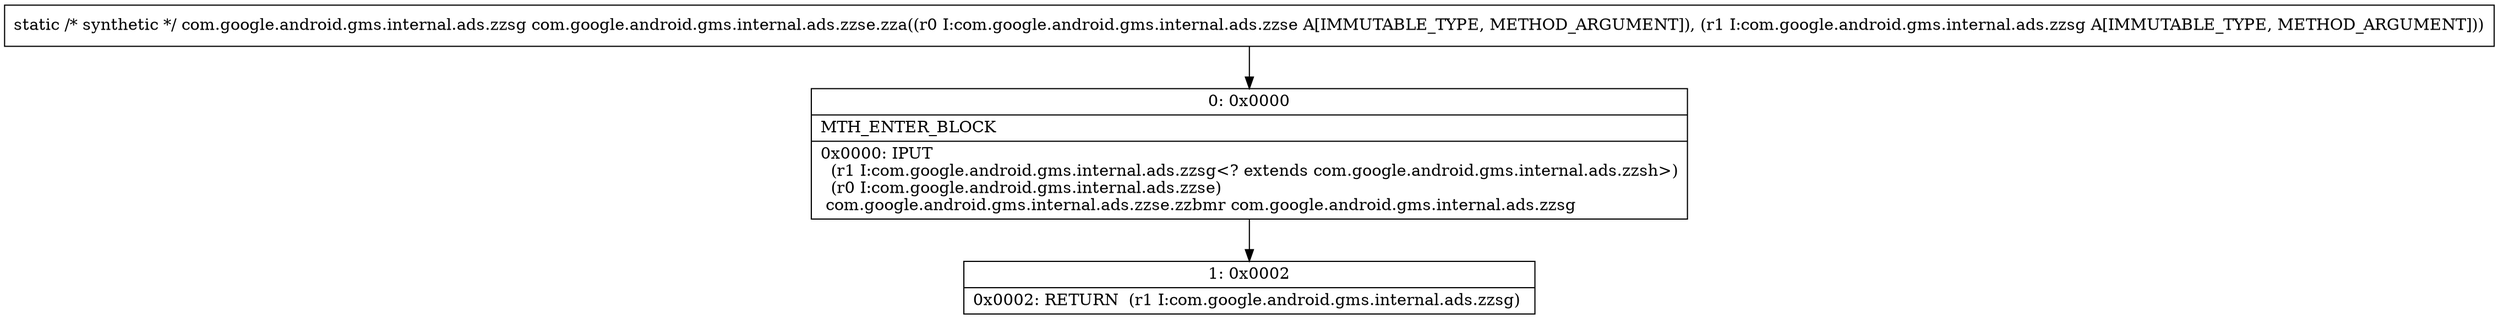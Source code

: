 digraph "CFG forcom.google.android.gms.internal.ads.zzse.zza(Lcom\/google\/android\/gms\/internal\/ads\/zzse;Lcom\/google\/android\/gms\/internal\/ads\/zzsg;)Lcom\/google\/android\/gms\/internal\/ads\/zzsg;" {
Node_0 [shape=record,label="{0\:\ 0x0000|MTH_ENTER_BLOCK\l|0x0000: IPUT  \l  (r1 I:com.google.android.gms.internal.ads.zzsg\<? extends com.google.android.gms.internal.ads.zzsh\>)\l  (r0 I:com.google.android.gms.internal.ads.zzse)\l com.google.android.gms.internal.ads.zzse.zzbmr com.google.android.gms.internal.ads.zzsg \l}"];
Node_1 [shape=record,label="{1\:\ 0x0002|0x0002: RETURN  (r1 I:com.google.android.gms.internal.ads.zzsg) \l}"];
MethodNode[shape=record,label="{static \/* synthetic *\/ com.google.android.gms.internal.ads.zzsg com.google.android.gms.internal.ads.zzse.zza((r0 I:com.google.android.gms.internal.ads.zzse A[IMMUTABLE_TYPE, METHOD_ARGUMENT]), (r1 I:com.google.android.gms.internal.ads.zzsg A[IMMUTABLE_TYPE, METHOD_ARGUMENT])) }"];
MethodNode -> Node_0;
Node_0 -> Node_1;
}

